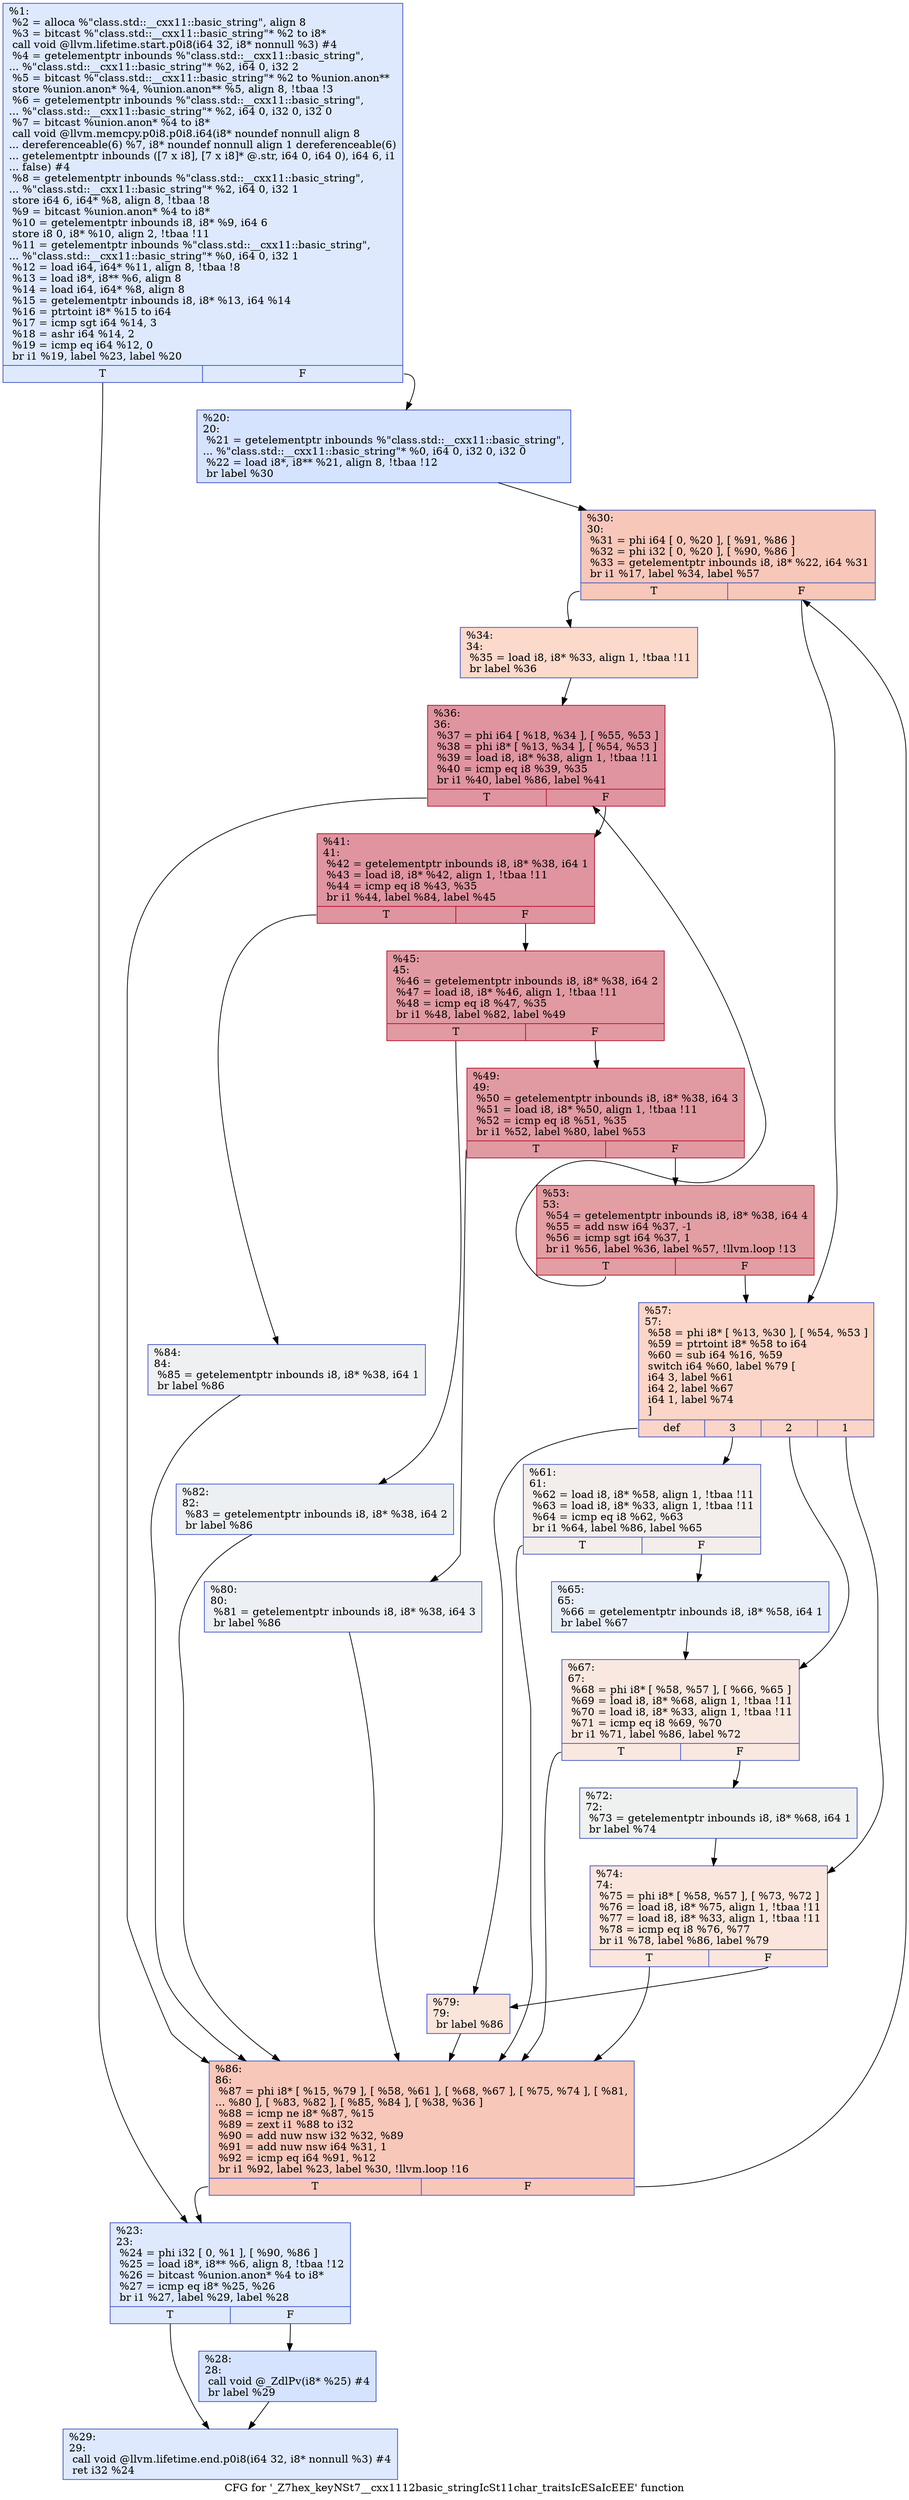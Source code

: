 digraph "CFG for '_Z7hex_keyNSt7__cxx1112basic_stringIcSt11char_traitsIcESaIcEEE' function" {
	label="CFG for '_Z7hex_keyNSt7__cxx1112basic_stringIcSt11char_traitsIcESaIcEEE' function";

	Node0x558870ff89e0 [shape=record,color="#3d50c3ff", style=filled, fillcolor="#b5cdfa70",label="{%1:\l  %2 = alloca %\"class.std::__cxx11::basic_string\", align 8\l  %3 = bitcast %\"class.std::__cxx11::basic_string\"* %2 to i8*\l  call void @llvm.lifetime.start.p0i8(i64 32, i8* nonnull %3) #4\l  %4 = getelementptr inbounds %\"class.std::__cxx11::basic_string\",\l... %\"class.std::__cxx11::basic_string\"* %2, i64 0, i32 2\l  %5 = bitcast %\"class.std::__cxx11::basic_string\"* %2 to %union.anon**\l  store %union.anon* %4, %union.anon** %5, align 8, !tbaa !3\l  %6 = getelementptr inbounds %\"class.std::__cxx11::basic_string\",\l... %\"class.std::__cxx11::basic_string\"* %2, i64 0, i32 0, i32 0\l  %7 = bitcast %union.anon* %4 to i8*\l  call void @llvm.memcpy.p0i8.p0i8.i64(i8* noundef nonnull align 8\l... dereferenceable(6) %7, i8* noundef nonnull align 1 dereferenceable(6)\l... getelementptr inbounds ([7 x i8], [7 x i8]* @.str, i64 0, i64 0), i64 6, i1\l... false) #4\l  %8 = getelementptr inbounds %\"class.std::__cxx11::basic_string\",\l... %\"class.std::__cxx11::basic_string\"* %2, i64 0, i32 1\l  store i64 6, i64* %8, align 8, !tbaa !8\l  %9 = bitcast %union.anon* %4 to i8*\l  %10 = getelementptr inbounds i8, i8* %9, i64 6\l  store i8 0, i8* %10, align 2, !tbaa !11\l  %11 = getelementptr inbounds %\"class.std::__cxx11::basic_string\",\l... %\"class.std::__cxx11::basic_string\"* %0, i64 0, i32 1\l  %12 = load i64, i64* %11, align 8, !tbaa !8\l  %13 = load i8*, i8** %6, align 8\l  %14 = load i64, i64* %8, align 8\l  %15 = getelementptr inbounds i8, i8* %13, i64 %14\l  %16 = ptrtoint i8* %15 to i64\l  %17 = icmp sgt i64 %14, 3\l  %18 = ashr i64 %14, 2\l  %19 = icmp eq i64 %12, 0\l  br i1 %19, label %23, label %20\l|{<s0>T|<s1>F}}"];
	Node0x558870ff89e0:s0 -> Node0x558870ff9f40;
	Node0x558870ff89e0:s1 -> Node0x558870ffc140;
	Node0x558870ffc140 [shape=record,color="#3d50c3ff", style=filled, fillcolor="#a1c0ff70",label="{%20:\l20:                                               \l  %21 = getelementptr inbounds %\"class.std::__cxx11::basic_string\",\l... %\"class.std::__cxx11::basic_string\"* %0, i64 0, i32 0, i32 0\l  %22 = load i8*, i8** %21, align 8, !tbaa !12\l  br label %30\l}"];
	Node0x558870ffc140 -> Node0x558870ffc3d0;
	Node0x558870ff9f40 [shape=record,color="#3d50c3ff", style=filled, fillcolor="#b5cdfa70",label="{%23:\l23:                                               \l  %24 = phi i32 [ 0, %1 ], [ %90, %86 ]\l  %25 = load i8*, i8** %6, align 8, !tbaa !12\l  %26 = bitcast %union.anon* %4 to i8*\l  %27 = icmp eq i8* %25, %26\l  br i1 %27, label %29, label %28\l|{<s0>T|<s1>F}}"];
	Node0x558870ff9f40:s0 -> Node0x558870ffcdc0;
	Node0x558870ff9f40:s1 -> Node0x558870ffce50;
	Node0x558870ffce50 [shape=record,color="#3d50c3ff", style=filled, fillcolor="#a1c0ff70",label="{%28:\l28:                                               \l  call void @_ZdlPv(i8* %25) #4\l  br label %29\l}"];
	Node0x558870ffce50 -> Node0x558870ffcdc0;
	Node0x558870ffcdc0 [shape=record,color="#3d50c3ff", style=filled, fillcolor="#b5cdfa70",label="{%29:\l29:                                               \l  call void @llvm.lifetime.end.p0i8(i64 32, i8* nonnull %3) #4\l  ret i32 %24\l}"];
	Node0x558870ffc3d0 [shape=record,color="#3d50c3ff", style=filled, fillcolor="#ec7f6370",label="{%30:\l30:                                               \l  %31 = phi i64 [ 0, %20 ], [ %91, %86 ]\l  %32 = phi i32 [ 0, %20 ], [ %90, %86 ]\l  %33 = getelementptr inbounds i8, i8* %22, i64 %31\l  br i1 %17, label %34, label %57\l|{<s0>T|<s1>F}}"];
	Node0x558870ffc3d0:s0 -> Node0x558870ffd970;
	Node0x558870ffc3d0:s1 -> Node0x558870ffd9c0;
	Node0x558870ffd970 [shape=record,color="#3d50c3ff", style=filled, fillcolor="#f7a88970",label="{%34:\l34:                                               \l  %35 = load i8, i8* %33, align 1, !tbaa !11\l  br label %36\l}"];
	Node0x558870ffd970 -> Node0x558870ffe140;
	Node0x558870ffe140 [shape=record,color="#b70d28ff", style=filled, fillcolor="#b70d2870",label="{%36:\l36:                                               \l  %37 = phi i64 [ %18, %34 ], [ %55, %53 ]\l  %38 = phi i8* [ %13, %34 ], [ %54, %53 ]\l  %39 = load i8, i8* %38, align 1, !tbaa !11\l  %40 = icmp eq i8 %39, %35\l  br i1 %40, label %86, label %41\l|{<s0>T|<s1>F}}"];
	Node0x558870ffe140:s0 -> Node0x558870ffc500;
	Node0x558870ffe140:s1 -> Node0x558870ffe590;
	Node0x558870ffe590 [shape=record,color="#b70d28ff", style=filled, fillcolor="#b70d2870",label="{%41:\l41:                                               \l  %42 = getelementptr inbounds i8, i8* %38, i64 1\l  %43 = load i8, i8* %42, align 1, !tbaa !11\l  %44 = icmp eq i8 %43, %35\l  br i1 %44, label %84, label %45\l|{<s0>T|<s1>F}}"];
	Node0x558870ffe590:s0 -> Node0x558870ffe8a0;
	Node0x558870ffe590:s1 -> Node0x558870ffe8f0;
	Node0x558870ffe8f0 [shape=record,color="#b70d28ff", style=filled, fillcolor="#bb1b2c70",label="{%45:\l45:                                               \l  %46 = getelementptr inbounds i8, i8* %38, i64 2\l  %47 = load i8, i8* %46, align 1, !tbaa !11\l  %48 = icmp eq i8 %47, %35\l  br i1 %48, label %82, label %49\l|{<s0>T|<s1>F}}"];
	Node0x558870ffe8f0:s0 -> Node0x558870ffebd0;
	Node0x558870ffe8f0:s1 -> Node0x558870ffec20;
	Node0x558870ffec20 [shape=record,color="#b70d28ff", style=filled, fillcolor="#bb1b2c70",label="{%49:\l49:                                               \l  %50 = getelementptr inbounds i8, i8* %38, i64 3\l  %51 = load i8, i8* %50, align 1, !tbaa !11\l  %52 = icmp eq i8 %51, %35\l  br i1 %52, label %80, label %53\l|{<s0>T|<s1>F}}"];
	Node0x558870ffec20:s0 -> Node0x558870ffef00;
	Node0x558870ffec20:s1 -> Node0x558870ffe230;
	Node0x558870ffe230 [shape=record,color="#b70d28ff", style=filled, fillcolor="#be242e70",label="{%53:\l53:                                               \l  %54 = getelementptr inbounds i8, i8* %38, i64 4\l  %55 = add nsw i64 %37, -1\l  %56 = icmp sgt i64 %37, 1\l  br i1 %56, label %36, label %57, !llvm.loop !13\l|{<s0>T|<s1>F}}"];
	Node0x558870ffe230:s0 -> Node0x558870ffe140;
	Node0x558870ffe230:s1 -> Node0x558870ffd9c0;
	Node0x558870ffd9c0 [shape=record,color="#3d50c3ff", style=filled, fillcolor="#f5a08170",label="{%57:\l57:                                               \l  %58 = phi i8* [ %13, %30 ], [ %54, %53 ]\l  %59 = ptrtoint i8* %58 to i64\l  %60 = sub i64 %16, %59\l  switch i64 %60, label %79 [\l    i64 3, label %61\l    i64 2, label %67\l    i64 1, label %74\l  ]\l|{<s0>def|<s1>3|<s2>2|<s3>1}}"];
	Node0x558870ffd9c0:s0 -> Node0x558870fff4d0;
	Node0x558870ffd9c0:s1 -> Node0x558870fff520;
	Node0x558870ffd9c0:s2 -> Node0x558870fff570;
	Node0x558870ffd9c0:s3 -> Node0x558870fff600;
	Node0x558870fff520 [shape=record,color="#3d50c3ff", style=filled, fillcolor="#e5d8d170",label="{%61:\l61:                                               \l  %62 = load i8, i8* %58, align 1, !tbaa !11\l  %63 = load i8, i8* %33, align 1, !tbaa !11\l  %64 = icmp eq i8 %62, %63\l  br i1 %64, label %86, label %65\l|{<s0>T|<s1>F}}"];
	Node0x558870fff520:s0 -> Node0x558870ffc500;
	Node0x558870fff520:s1 -> Node0x558870fffc60;
	Node0x558870fffc60 [shape=record,color="#3d50c3ff", style=filled, fillcolor="#cbd8ee70",label="{%65:\l65:                                               \l  %66 = getelementptr inbounds i8, i8* %58, i64 1\l  br label %67\l}"];
	Node0x558870fffc60 -> Node0x558870fff570;
	Node0x558870fff570 [shape=record,color="#3d50c3ff", style=filled, fillcolor="#f1ccb870",label="{%67:\l67:                                               \l  %68 = phi i8* [ %58, %57 ], [ %66, %65 ]\l  %69 = load i8, i8* %68, align 1, !tbaa !11\l  %70 = load i8, i8* %33, align 1, !tbaa !11\l  %71 = icmp eq i8 %69, %70\l  br i1 %71, label %86, label %72\l|{<s0>T|<s1>F}}"];
	Node0x558870fff570:s0 -> Node0x558870ffc500;
	Node0x558870fff570:s1 -> Node0x558871000090;
	Node0x558871000090 [shape=record,color="#3d50c3ff", style=filled, fillcolor="#dbdcde70",label="{%72:\l72:                                               \l  %73 = getelementptr inbounds i8, i8* %68, i64 1\l  br label %74\l}"];
	Node0x558871000090 -> Node0x558870fff600;
	Node0x558870fff600 [shape=record,color="#3d50c3ff", style=filled, fillcolor="#f3c7b170",label="{%74:\l74:                                               \l  %75 = phi i8* [ %58, %57 ], [ %73, %72 ]\l  %76 = load i8, i8* %75, align 1, !tbaa !11\l  %77 = load i8, i8* %33, align 1, !tbaa !11\l  %78 = icmp eq i8 %76, %77\l  br i1 %78, label %86, label %79\l|{<s0>T|<s1>F}}"];
	Node0x558870fff600:s0 -> Node0x558870ffc500;
	Node0x558870fff600:s1 -> Node0x558870fff4d0;
	Node0x558870fff4d0 [shape=record,color="#3d50c3ff", style=filled, fillcolor="#f4c5ad70",label="{%79:\l79:                                               \l  br label %86\l}"];
	Node0x558870fff4d0 -> Node0x558870ffc500;
	Node0x558870ffef00 [shape=record,color="#3d50c3ff", style=filled, fillcolor="#d4dbe670",label="{%80:\l80:                                               \l  %81 = getelementptr inbounds i8, i8* %38, i64 3\l  br label %86\l}"];
	Node0x558870ffef00 -> Node0x558870ffc500;
	Node0x558870ffebd0 [shape=record,color="#3d50c3ff", style=filled, fillcolor="#d6dce470",label="{%82:\l82:                                               \l  %83 = getelementptr inbounds i8, i8* %38, i64 2\l  br label %86\l}"];
	Node0x558870ffebd0 -> Node0x558870ffc500;
	Node0x558870ffe8a0 [shape=record,color="#3d50c3ff", style=filled, fillcolor="#d9dce170",label="{%84:\l84:                                               \l  %85 = getelementptr inbounds i8, i8* %38, i64 1\l  br label %86\l}"];
	Node0x558870ffe8a0 -> Node0x558870ffc500;
	Node0x558870ffc500 [shape=record,color="#3d50c3ff", style=filled, fillcolor="#ec7f6370",label="{%86:\l86:                                               \l  %87 = phi i8* [ %15, %79 ], [ %58, %61 ], [ %68, %67 ], [ %75, %74 ], [ %81,\l... %80 ], [ %83, %82 ], [ %85, %84 ], [ %38, %36 ]\l  %88 = icmp ne i8* %87, %15\l  %89 = zext i1 %88 to i32\l  %90 = add nuw nsw i32 %32, %89\l  %91 = add nuw nsw i64 %31, 1\l  %92 = icmp eq i64 %91, %12\l  br i1 %92, label %23, label %30, !llvm.loop !16\l|{<s0>T|<s1>F}}"];
	Node0x558870ffc500:s0 -> Node0x558870ff9f40;
	Node0x558870ffc500:s1 -> Node0x558870ffc3d0;
}
